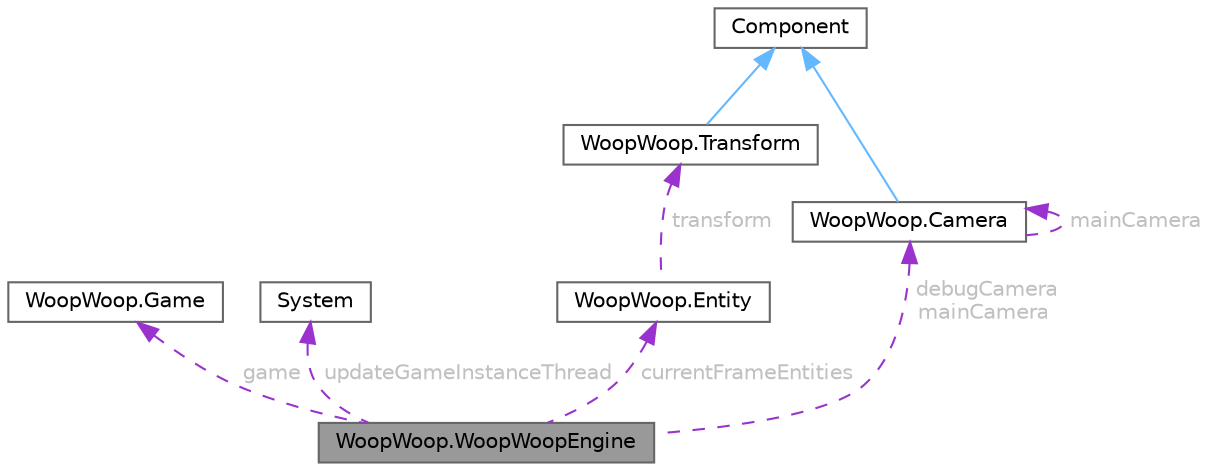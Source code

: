 digraph "WoopWoop.WoopWoopEngine"
{
 // LATEX_PDF_SIZE
  bgcolor="transparent";
  edge [fontname=Helvetica,fontsize=10,labelfontname=Helvetica,labelfontsize=10];
  node [fontname=Helvetica,fontsize=10,shape=box,height=0.2,width=0.4];
  Node1 [id="Node000001",label="WoopWoop.WoopWoopEngine",height=0.2,width=0.4,color="gray40", fillcolor="grey60", style="filled", fontcolor="black",tooltip="The main engine class responsible for managing the game loop and rendering."];
  Node2 -> Node1 [id="edge1_Node000001_Node000002",dir="back",color="darkorchid3",style="dashed",tooltip=" ",label=" game",fontcolor="grey" ];
  Node2 [id="Node000002",label="WoopWoop.Game",height=0.2,width=0.4,color="gray40", fillcolor="white", style="filled",URL="$class_woop_woop_1_1_game.html",tooltip="Represents the base class for a game."];
  Node3 -> Node1 [id="edge2_Node000001_Node000003",dir="back",color="darkorchid3",style="dashed",tooltip=" ",label=" updateGameInstanceThread",fontcolor="grey" ];
  Node3 [id="Node000003",label="System",height=0.2,width=0.4,color="gray40", fillcolor="white", style="filled",tooltip=" "];
  Node4 -> Node1 [id="edge3_Node000001_Node000004",dir="back",color="darkorchid3",style="dashed",tooltip=" ",label=" currentFrameEntities",fontcolor="grey" ];
  Node4 [id="Node000004",label="WoopWoop.Entity",height=0.2,width=0.4,color="gray40", fillcolor="white", style="filled",URL="$class_woop_woop_1_1_entity.html",tooltip="Represents an entity in the game world."];
  Node5 -> Node4 [id="edge4_Node000004_Node000005",dir="back",color="darkorchid3",style="dashed",tooltip=" ",label=" transform",fontcolor="grey" ];
  Node5 [id="Node000005",label="WoopWoop.Transform",height=0.2,width=0.4,color="gray40", fillcolor="white", style="filled",URL="$class_woop_woop_1_1_transform.html",tooltip="Represents the transformation component of an entity."];
  Node6 -> Node5 [id="edge5_Node000005_Node000006",dir="back",color="steelblue1",style="solid",tooltip=" "];
  Node6 [id="Node000006",label="Component",height=0.2,width=0.4,color="gray40", fillcolor="white", style="filled",URL="$class_woop_woop_1_1_component.html",tooltip="Represents a component that can be attached to an entity in the game world."];
  Node7 -> Node1 [id="edge6_Node000001_Node000007",dir="back",color="darkorchid3",style="dashed",tooltip=" ",label=" debugCamera\nmainCamera",fontcolor="grey" ];
  Node7 [id="Node000007",label="WoopWoop.Camera",height=0.2,width=0.4,color="gray40", fillcolor="white", style="filled",URL="$class_woop_woop_1_1_camera.html",tooltip=" "];
  Node6 -> Node7 [id="edge7_Node000007_Node000006",dir="back",color="steelblue1",style="solid",tooltip=" "];
  Node7 -> Node7 [id="edge8_Node000007_Node000007",dir="back",color="darkorchid3",style="dashed",tooltip=" ",label=" mainCamera",fontcolor="grey" ];
}
